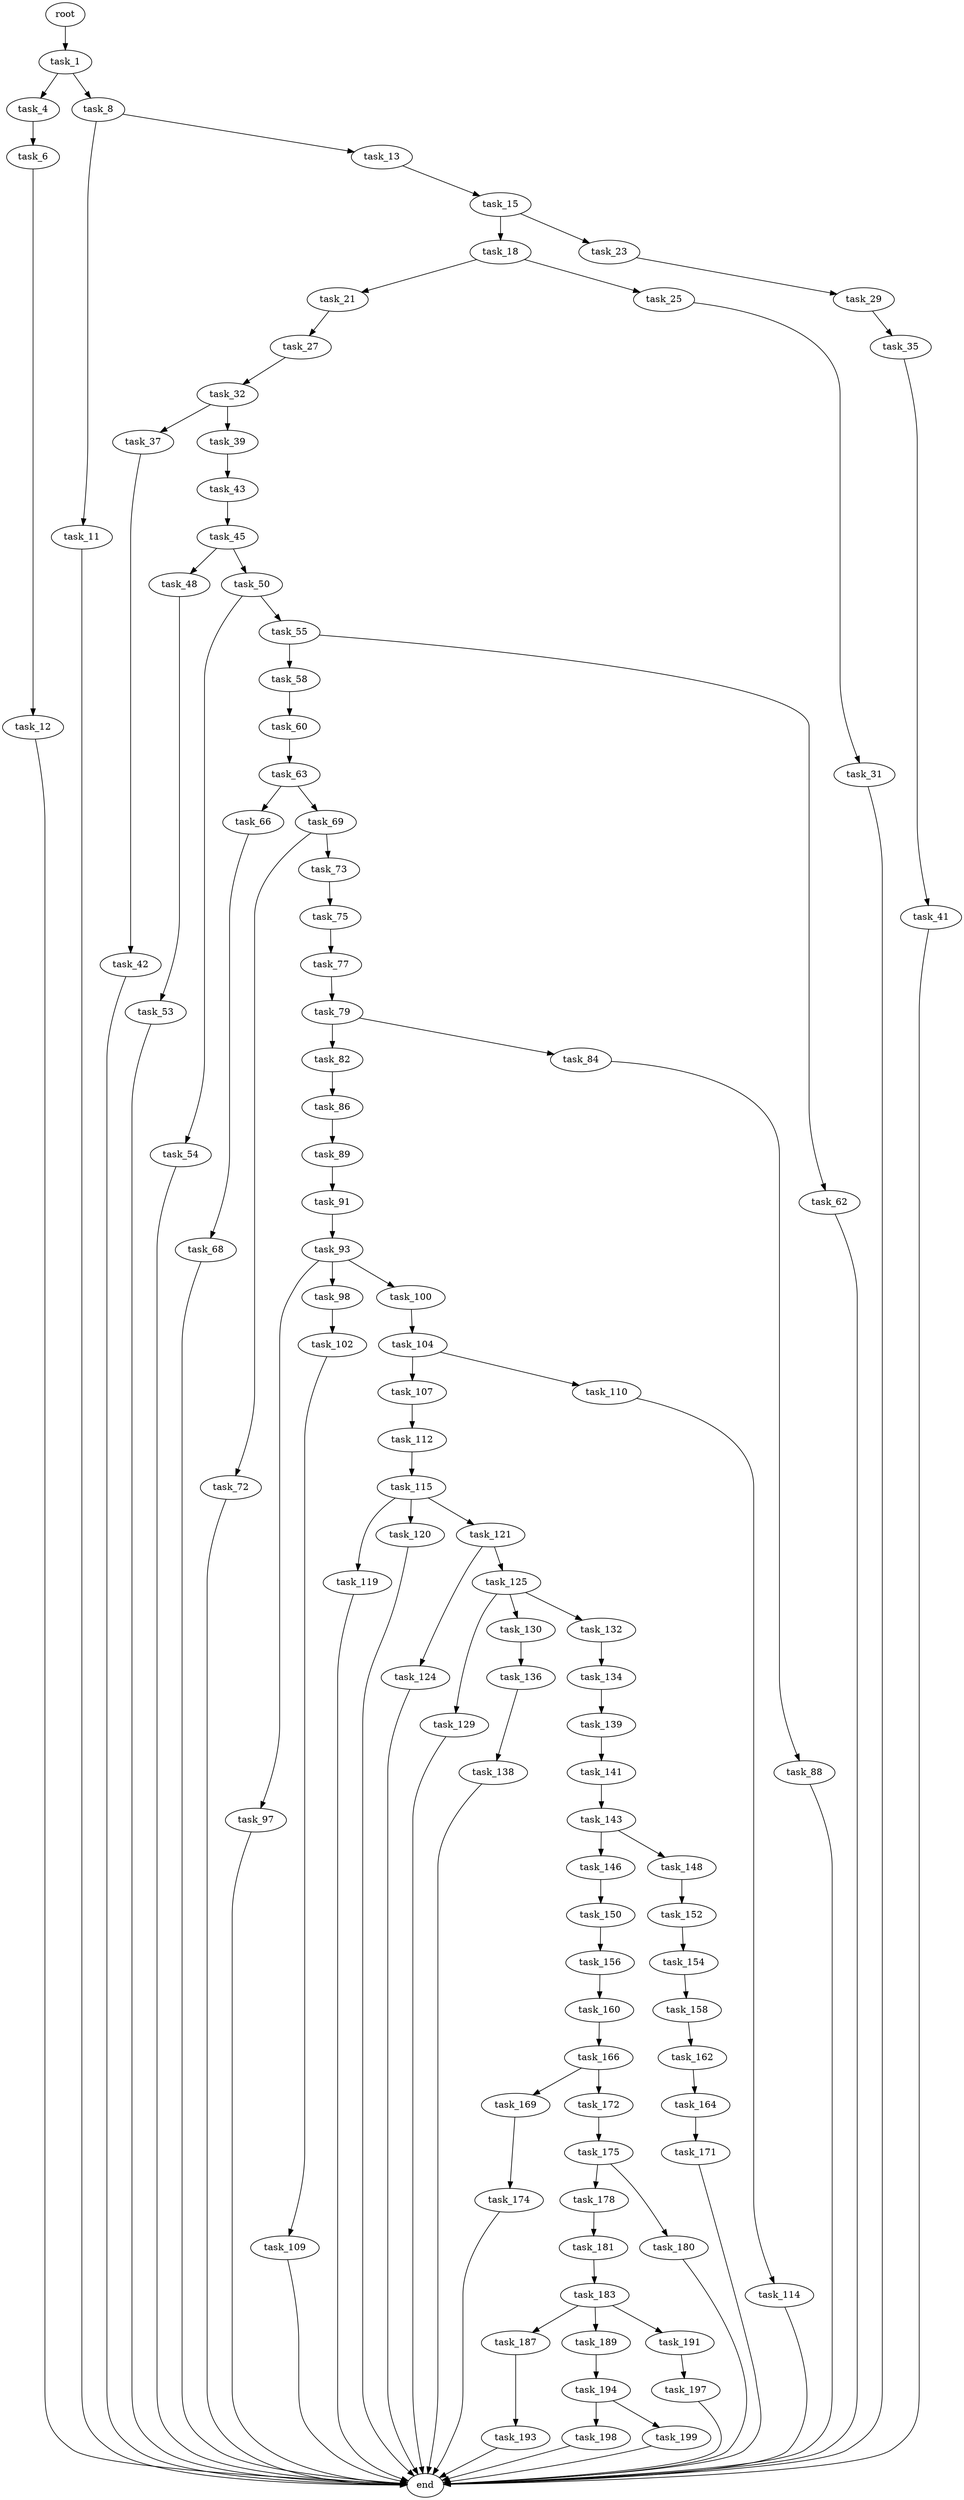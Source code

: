 digraph G {
  root [size="0.000000"];
  task_1 [size="68719476736.000000"];
  task_4 [size="122839119353.000000"];
  task_6 [size="231928233984.000000"];
  task_8 [size="8589934592.000000"];
  task_11 [size="8589934592.000000"];
  task_12 [size="6294702514.000000"];
  task_13 [size="2664461045.000000"];
  task_15 [size="231928233984.000000"];
  task_18 [size="61999091165.000000"];
  task_21 [size="1214166391.000000"];
  task_23 [size="8589934592.000000"];
  task_25 [size="1073741824000.000000"];
  task_27 [size="13489711269.000000"];
  task_29 [size="1072089926.000000"];
  task_31 [size="13228180457.000000"];
  task_32 [size="78656883464.000000"];
  task_35 [size="134217728000.000000"];
  task_37 [size="3377026782.000000"];
  task_39 [size="12458506321.000000"];
  task_41 [size="28991029248.000000"];
  task_42 [size="121569569173.000000"];
  task_43 [size="131539238220.000000"];
  task_45 [size="8342524088.000000"];
  task_48 [size="68719476736.000000"];
  task_50 [size="52980686459.000000"];
  task_53 [size="24704904983.000000"];
  task_54 [size="4955148247.000000"];
  task_55 [size="116886157766.000000"];
  task_58 [size="16253360577.000000"];
  task_60 [size="8589934592.000000"];
  task_62 [size="28991029248.000000"];
  task_63 [size="1652077462.000000"];
  task_66 [size="231928233984.000000"];
  task_68 [size="5630043601.000000"];
  task_69 [size="16095939624.000000"];
  task_72 [size="854323226816.000000"];
  task_73 [size="203366029417.000000"];
  task_75 [size="549755813888.000000"];
  task_77 [size="645340308402.000000"];
  task_79 [size="1898305241.000000"];
  task_82 [size="245788859776.000000"];
  task_84 [size="19457945260.000000"];
  task_86 [size="782757789696.000000"];
  task_88 [size="410693894941.000000"];
  task_89 [size="233234097490.000000"];
  task_91 [size="126346083554.000000"];
  task_93 [size="28991029248.000000"];
  task_97 [size="26064519930.000000"];
  task_98 [size="28991029248.000000"];
  task_100 [size="907344341339.000000"];
  task_102 [size="28991029248.000000"];
  task_104 [size="7624359119.000000"];
  task_107 [size="381612724123.000000"];
  task_109 [size="353806054296.000000"];
  task_110 [size="549755813888.000000"];
  task_112 [size="68719476736.000000"];
  task_114 [size="368293445632.000000"];
  task_115 [size="529072809549.000000"];
  task_119 [size="8589934592.000000"];
  task_120 [size="7212671323.000000"];
  task_121 [size="162245734505.000000"];
  task_124 [size="96021653419.000000"];
  task_125 [size="8589934592.000000"];
  task_129 [size="10373440020.000000"];
  task_130 [size="68719476736.000000"];
  task_132 [size="13080783182.000000"];
  task_134 [size="1073741824000.000000"];
  task_136 [size="686345540814.000000"];
  task_138 [size="6781035524.000000"];
  task_139 [size="6152404494.000000"];
  task_141 [size="2915371842.000000"];
  task_143 [size="13898443429.000000"];
  task_146 [size="66664019115.000000"];
  task_148 [size="134217728000.000000"];
  task_150 [size="134217728000.000000"];
  task_152 [size="963001652.000000"];
  task_154 [size="159933082956.000000"];
  task_156 [size="526999098719.000000"];
  task_158 [size="16596914799.000000"];
  task_160 [size="4730452899.000000"];
  task_162 [size="54424438414.000000"];
  task_164 [size="3202766887.000000"];
  task_166 [size="174635661695.000000"];
  task_169 [size="317069271521.000000"];
  task_171 [size="8589934592.000000"];
  task_172 [size="477437863954.000000"];
  task_174 [size="146862480334.000000"];
  task_175 [size="43396646296.000000"];
  task_178 [size="44836061236.000000"];
  task_180 [size="782757789696.000000"];
  task_181 [size="782757789696.000000"];
  task_183 [size="1073741824000.000000"];
  task_187 [size="120948707211.000000"];
  task_189 [size="7585312380.000000"];
  task_191 [size="493025221353.000000"];
  task_193 [size="28991029248.000000"];
  task_194 [size="29891000017.000000"];
  task_197 [size="134217728000.000000"];
  task_198 [size="68719476736.000000"];
  task_199 [size="508493002211.000000"];
  end [size="0.000000"];

  root -> task_1 [size="1.000000"];
  task_1 -> task_4 [size="134217728.000000"];
  task_1 -> task_8 [size="134217728.000000"];
  task_4 -> task_6 [size="134217728.000000"];
  task_6 -> task_12 [size="301989888.000000"];
  task_8 -> task_11 [size="33554432.000000"];
  task_8 -> task_13 [size="33554432.000000"];
  task_11 -> end [size="1.000000"];
  task_12 -> end [size="1.000000"];
  task_13 -> task_15 [size="75497472.000000"];
  task_15 -> task_18 [size="301989888.000000"];
  task_15 -> task_23 [size="301989888.000000"];
  task_18 -> task_21 [size="75497472.000000"];
  task_18 -> task_25 [size="75497472.000000"];
  task_21 -> task_27 [size="134217728.000000"];
  task_23 -> task_29 [size="33554432.000000"];
  task_25 -> task_31 [size="838860800.000000"];
  task_27 -> task_32 [size="838860800.000000"];
  task_29 -> task_35 [size="33554432.000000"];
  task_31 -> end [size="1.000000"];
  task_32 -> task_37 [size="134217728.000000"];
  task_32 -> task_39 [size="134217728.000000"];
  task_35 -> task_41 [size="209715200.000000"];
  task_37 -> task_42 [size="75497472.000000"];
  task_39 -> task_43 [size="838860800.000000"];
  task_41 -> end [size="1.000000"];
  task_42 -> end [size="1.000000"];
  task_43 -> task_45 [size="134217728.000000"];
  task_45 -> task_48 [size="134217728.000000"];
  task_45 -> task_50 [size="134217728.000000"];
  task_48 -> task_53 [size="134217728.000000"];
  task_50 -> task_54 [size="75497472.000000"];
  task_50 -> task_55 [size="75497472.000000"];
  task_53 -> end [size="1.000000"];
  task_54 -> end [size="1.000000"];
  task_55 -> task_58 [size="134217728.000000"];
  task_55 -> task_62 [size="134217728.000000"];
  task_58 -> task_60 [size="679477248.000000"];
  task_60 -> task_63 [size="33554432.000000"];
  task_62 -> end [size="1.000000"];
  task_63 -> task_66 [size="33554432.000000"];
  task_63 -> task_69 [size="33554432.000000"];
  task_66 -> task_68 [size="301989888.000000"];
  task_68 -> end [size="1.000000"];
  task_69 -> task_72 [size="411041792.000000"];
  task_69 -> task_73 [size="411041792.000000"];
  task_72 -> end [size="1.000000"];
  task_73 -> task_75 [size="209715200.000000"];
  task_75 -> task_77 [size="536870912.000000"];
  task_77 -> task_79 [size="838860800.000000"];
  task_79 -> task_82 [size="33554432.000000"];
  task_79 -> task_84 [size="33554432.000000"];
  task_82 -> task_86 [size="536870912.000000"];
  task_84 -> task_88 [size="411041792.000000"];
  task_86 -> task_89 [size="679477248.000000"];
  task_88 -> end [size="1.000000"];
  task_89 -> task_91 [size="209715200.000000"];
  task_91 -> task_93 [size="134217728.000000"];
  task_93 -> task_97 [size="75497472.000000"];
  task_93 -> task_98 [size="75497472.000000"];
  task_93 -> task_100 [size="75497472.000000"];
  task_97 -> end [size="1.000000"];
  task_98 -> task_102 [size="75497472.000000"];
  task_100 -> task_104 [size="838860800.000000"];
  task_102 -> task_109 [size="75497472.000000"];
  task_104 -> task_107 [size="209715200.000000"];
  task_104 -> task_110 [size="209715200.000000"];
  task_107 -> task_112 [size="838860800.000000"];
  task_109 -> end [size="1.000000"];
  task_110 -> task_114 [size="536870912.000000"];
  task_112 -> task_115 [size="134217728.000000"];
  task_114 -> end [size="1.000000"];
  task_115 -> task_119 [size="679477248.000000"];
  task_115 -> task_120 [size="679477248.000000"];
  task_115 -> task_121 [size="679477248.000000"];
  task_119 -> end [size="1.000000"];
  task_120 -> end [size="1.000000"];
  task_121 -> task_124 [size="301989888.000000"];
  task_121 -> task_125 [size="301989888.000000"];
  task_124 -> end [size="1.000000"];
  task_125 -> task_129 [size="33554432.000000"];
  task_125 -> task_130 [size="33554432.000000"];
  task_125 -> task_132 [size="33554432.000000"];
  task_129 -> end [size="1.000000"];
  task_130 -> task_136 [size="134217728.000000"];
  task_132 -> task_134 [size="301989888.000000"];
  task_134 -> task_139 [size="838860800.000000"];
  task_136 -> task_138 [size="679477248.000000"];
  task_138 -> end [size="1.000000"];
  task_139 -> task_141 [size="209715200.000000"];
  task_141 -> task_143 [size="75497472.000000"];
  task_143 -> task_146 [size="411041792.000000"];
  task_143 -> task_148 [size="411041792.000000"];
  task_146 -> task_150 [size="134217728.000000"];
  task_148 -> task_152 [size="209715200.000000"];
  task_150 -> task_156 [size="209715200.000000"];
  task_152 -> task_154 [size="33554432.000000"];
  task_154 -> task_158 [size="209715200.000000"];
  task_156 -> task_160 [size="838860800.000000"];
  task_158 -> task_162 [size="301989888.000000"];
  task_160 -> task_166 [size="209715200.000000"];
  task_162 -> task_164 [size="75497472.000000"];
  task_164 -> task_171 [size="209715200.000000"];
  task_166 -> task_169 [size="301989888.000000"];
  task_166 -> task_172 [size="301989888.000000"];
  task_169 -> task_174 [size="301989888.000000"];
  task_171 -> end [size="1.000000"];
  task_172 -> task_175 [size="301989888.000000"];
  task_174 -> end [size="1.000000"];
  task_175 -> task_178 [size="134217728.000000"];
  task_175 -> task_180 [size="134217728.000000"];
  task_178 -> task_181 [size="838860800.000000"];
  task_180 -> end [size="1.000000"];
  task_181 -> task_183 [size="679477248.000000"];
  task_183 -> task_187 [size="838860800.000000"];
  task_183 -> task_189 [size="838860800.000000"];
  task_183 -> task_191 [size="838860800.000000"];
  task_187 -> task_193 [size="209715200.000000"];
  task_189 -> task_194 [size="134217728.000000"];
  task_191 -> task_197 [size="411041792.000000"];
  task_193 -> end [size="1.000000"];
  task_194 -> task_198 [size="75497472.000000"];
  task_194 -> task_199 [size="75497472.000000"];
  task_197 -> end [size="1.000000"];
  task_198 -> end [size="1.000000"];
  task_199 -> end [size="1.000000"];
}
